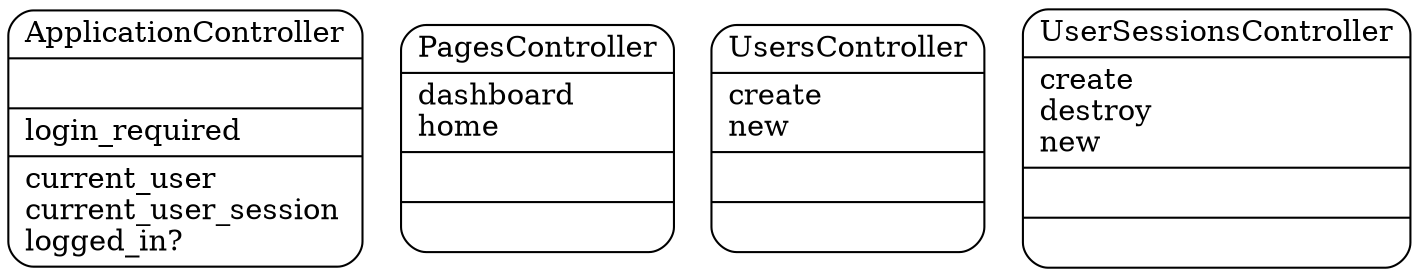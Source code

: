 digraph controllers_diagram {
	graph[overlap=false, splines=true]
	"ApplicationController" [shape=Mrecord, label="{ApplicationController|\l|login_required\l|current_user\lcurrent_user_session\llogged_in?\l}"]
	"PagesController" [shape=Mrecord, label="{PagesController|dashboard\lhome\l|\l|\l}"]
	"UsersController" [shape=Mrecord, label="{UsersController|create\lnew\l|\l|\l}"]
	"UserSessionsController" [shape=Mrecord, label="{UserSessionsController|create\ldestroy\lnew\l|\l|\l}"]
}
